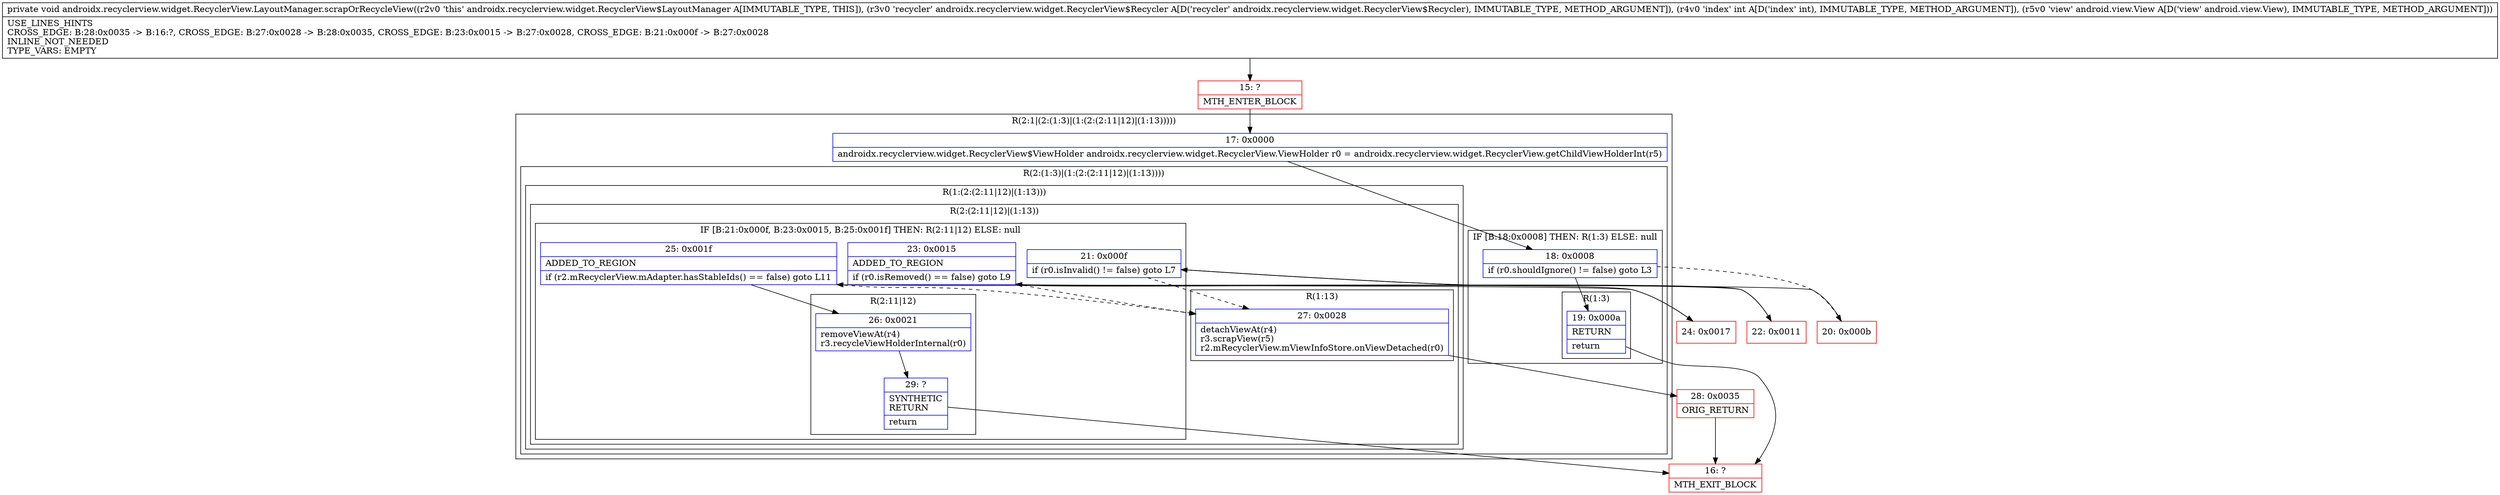 digraph "CFG forandroidx.recyclerview.widget.RecyclerView.LayoutManager.scrapOrRecycleView(Landroidx\/recyclerview\/widget\/RecyclerView$Recycler;ILandroid\/view\/View;)V" {
subgraph cluster_Region_1618479306 {
label = "R(2:1|(2:(1:3)|(1:(2:(2:11|12)|(1:13)))))";
node [shape=record,color=blue];
Node_17 [shape=record,label="{17\:\ 0x0000|androidx.recyclerview.widget.RecyclerView$ViewHolder androidx.recyclerview.widget.RecyclerView.ViewHolder r0 = androidx.recyclerview.widget.RecyclerView.getChildViewHolderInt(r5)\l}"];
subgraph cluster_Region_600250913 {
label = "R(2:(1:3)|(1:(2:(2:11|12)|(1:13))))";
node [shape=record,color=blue];
subgraph cluster_IfRegion_1416350662 {
label = "IF [B:18:0x0008] THEN: R(1:3) ELSE: null";
node [shape=record,color=blue];
Node_18 [shape=record,label="{18\:\ 0x0008|if (r0.shouldIgnore() != false) goto L3\l}"];
subgraph cluster_Region_831828518 {
label = "R(1:3)";
node [shape=record,color=blue];
Node_19 [shape=record,label="{19\:\ 0x000a|RETURN\l|return\l}"];
}
}
subgraph cluster_Region_1220580174 {
label = "R(1:(2:(2:11|12)|(1:13)))";
node [shape=record,color=blue];
subgraph cluster_Region_1282348600 {
label = "R(2:(2:11|12)|(1:13))";
node [shape=record,color=blue];
subgraph cluster_IfRegion_458447150 {
label = "IF [B:21:0x000f, B:23:0x0015, B:25:0x001f] THEN: R(2:11|12) ELSE: null";
node [shape=record,color=blue];
Node_21 [shape=record,label="{21\:\ 0x000f|if (r0.isInvalid() != false) goto L7\l}"];
Node_23 [shape=record,label="{23\:\ 0x0015|ADDED_TO_REGION\l|if (r0.isRemoved() == false) goto L9\l}"];
Node_25 [shape=record,label="{25\:\ 0x001f|ADDED_TO_REGION\l|if (r2.mRecyclerView.mAdapter.hasStableIds() == false) goto L11\l}"];
subgraph cluster_Region_734903553 {
label = "R(2:11|12)";
node [shape=record,color=blue];
Node_26 [shape=record,label="{26\:\ 0x0021|removeViewAt(r4)\lr3.recycleViewHolderInternal(r0)\l}"];
Node_29 [shape=record,label="{29\:\ ?|SYNTHETIC\lRETURN\l|return\l}"];
}
}
subgraph cluster_Region_190045930 {
label = "R(1:13)";
node [shape=record,color=blue];
Node_27 [shape=record,label="{27\:\ 0x0028|detachViewAt(r4)\lr3.scrapView(r5)\lr2.mRecyclerView.mViewInfoStore.onViewDetached(r0)\l}"];
}
}
}
}
}
Node_15 [shape=record,color=red,label="{15\:\ ?|MTH_ENTER_BLOCK\l}"];
Node_16 [shape=record,color=red,label="{16\:\ ?|MTH_EXIT_BLOCK\l}"];
Node_20 [shape=record,color=red,label="{20\:\ 0x000b}"];
Node_22 [shape=record,color=red,label="{22\:\ 0x0011}"];
Node_24 [shape=record,color=red,label="{24\:\ 0x0017}"];
Node_28 [shape=record,color=red,label="{28\:\ 0x0035|ORIG_RETURN\l}"];
MethodNode[shape=record,label="{private void androidx.recyclerview.widget.RecyclerView.LayoutManager.scrapOrRecycleView((r2v0 'this' androidx.recyclerview.widget.RecyclerView$LayoutManager A[IMMUTABLE_TYPE, THIS]), (r3v0 'recycler' androidx.recyclerview.widget.RecyclerView$Recycler A[D('recycler' androidx.recyclerview.widget.RecyclerView$Recycler), IMMUTABLE_TYPE, METHOD_ARGUMENT]), (r4v0 'index' int A[D('index' int), IMMUTABLE_TYPE, METHOD_ARGUMENT]), (r5v0 'view' android.view.View A[D('view' android.view.View), IMMUTABLE_TYPE, METHOD_ARGUMENT]))  | USE_LINES_HINTS\lCROSS_EDGE: B:28:0x0035 \-\> B:16:?, CROSS_EDGE: B:27:0x0028 \-\> B:28:0x0035, CROSS_EDGE: B:23:0x0015 \-\> B:27:0x0028, CROSS_EDGE: B:21:0x000f \-\> B:27:0x0028\lINLINE_NOT_NEEDED\lTYPE_VARS: EMPTY\l}"];
MethodNode -> Node_15;Node_17 -> Node_18;
Node_18 -> Node_19;
Node_18 -> Node_20[style=dashed];
Node_19 -> Node_16;
Node_21 -> Node_22;
Node_21 -> Node_27[style=dashed];
Node_23 -> Node_24;
Node_23 -> Node_27[style=dashed];
Node_25 -> Node_26;
Node_25 -> Node_27[style=dashed];
Node_26 -> Node_29;
Node_29 -> Node_16;
Node_27 -> Node_28;
Node_15 -> Node_17;
Node_20 -> Node_21;
Node_22 -> Node_23;
Node_24 -> Node_25;
Node_28 -> Node_16;
}

